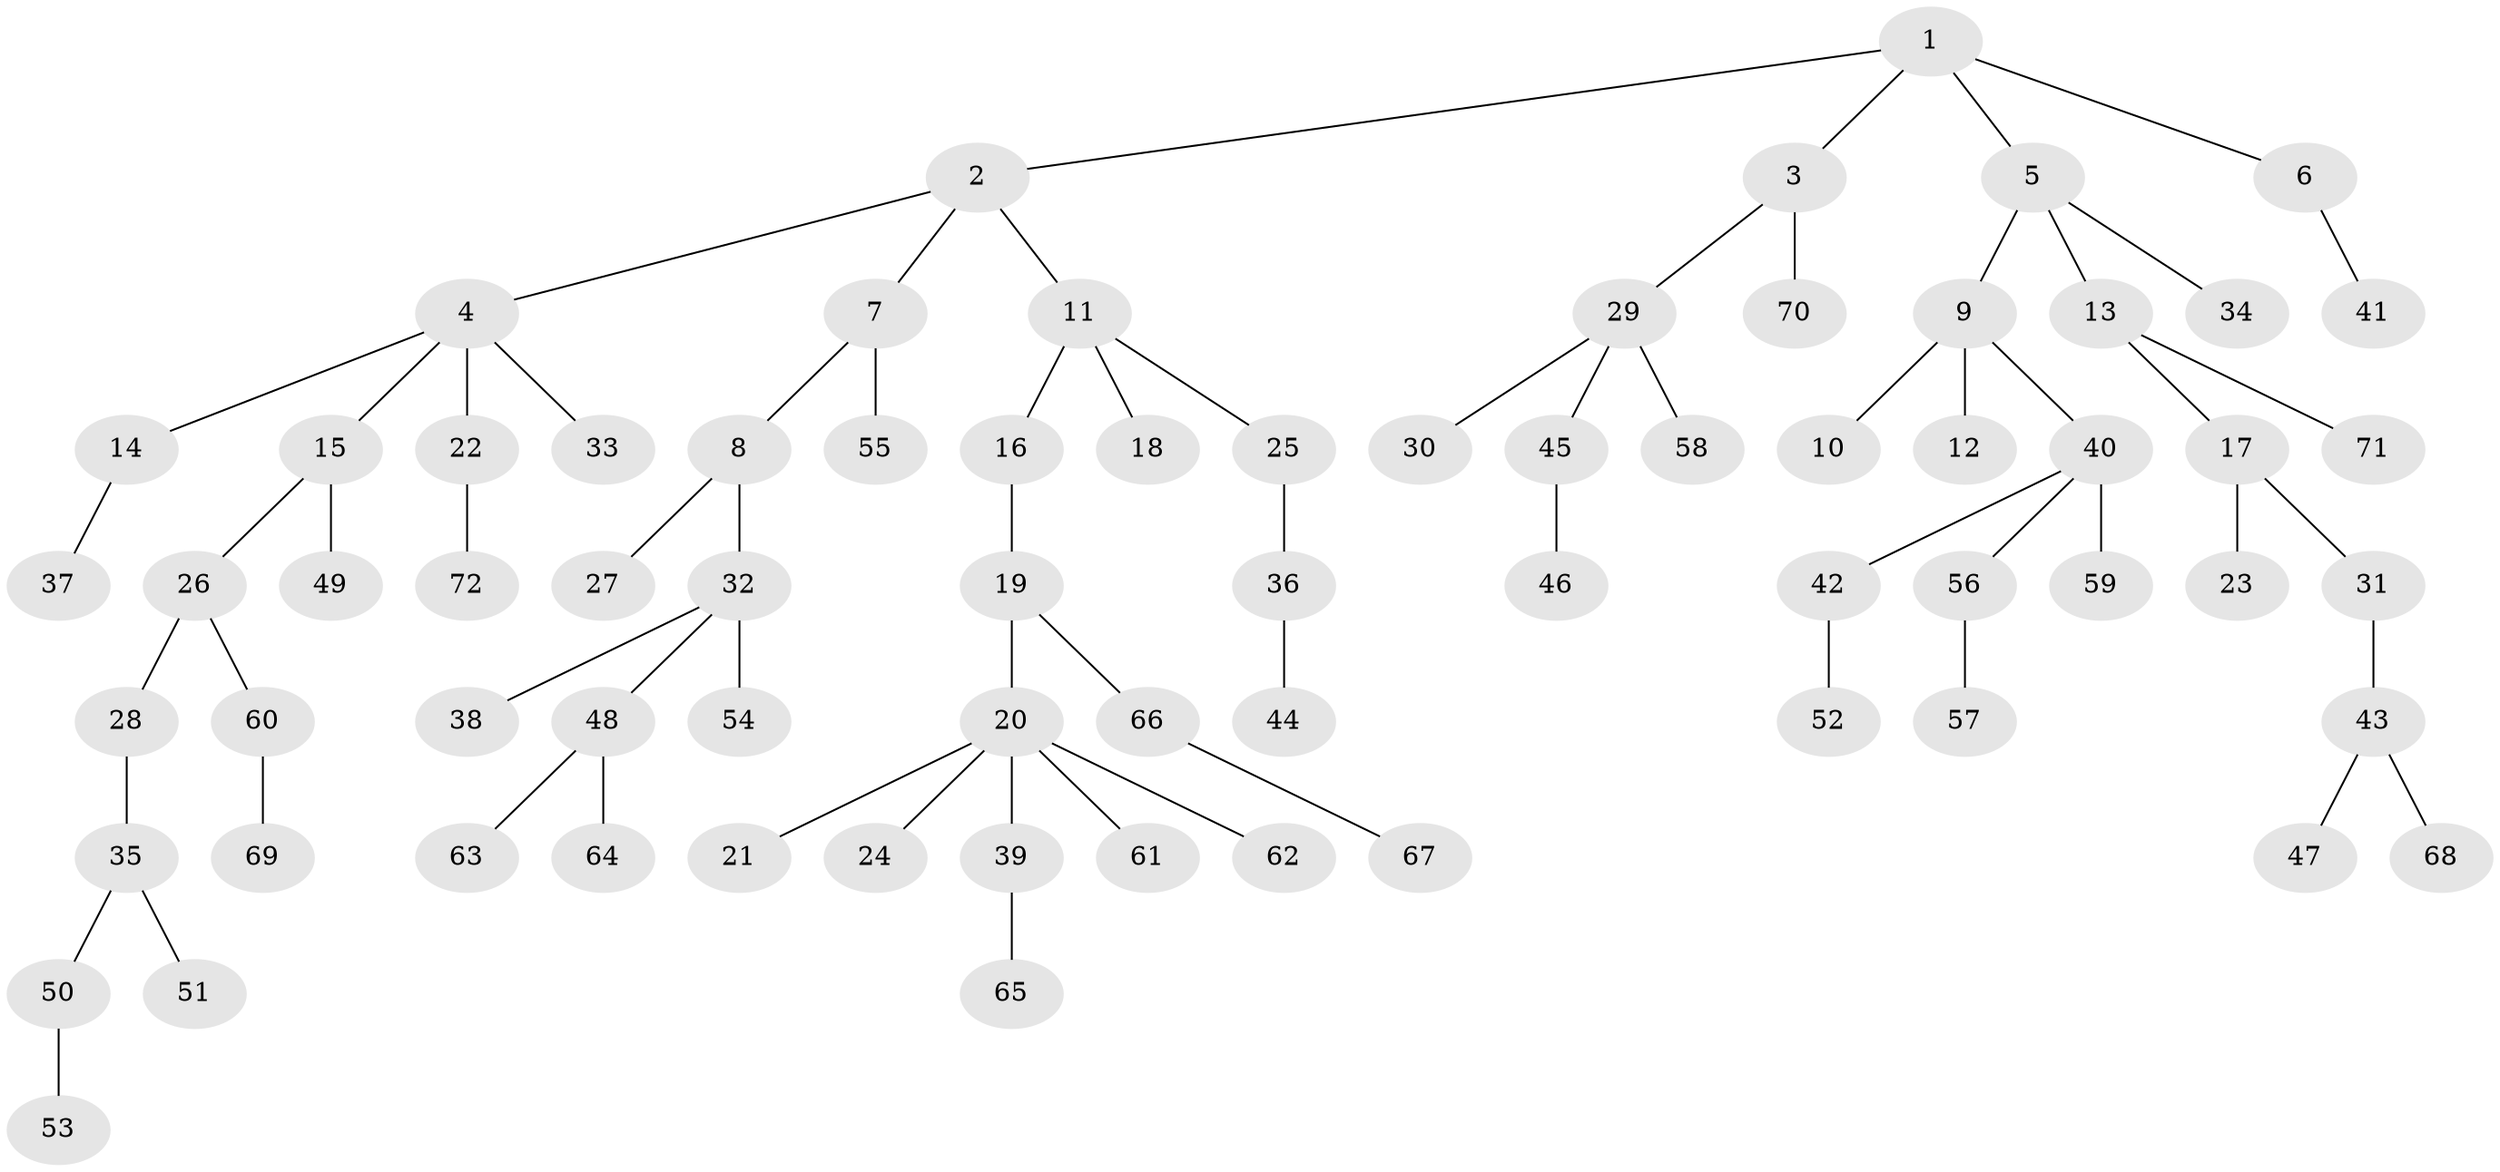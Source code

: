 // Generated by graph-tools (version 1.1) at 2025/02/03/09/25 03:02:19]
// undirected, 72 vertices, 71 edges
graph export_dot {
graph [start="1"]
  node [color=gray90,style=filled];
  1;
  2;
  3;
  4;
  5;
  6;
  7;
  8;
  9;
  10;
  11;
  12;
  13;
  14;
  15;
  16;
  17;
  18;
  19;
  20;
  21;
  22;
  23;
  24;
  25;
  26;
  27;
  28;
  29;
  30;
  31;
  32;
  33;
  34;
  35;
  36;
  37;
  38;
  39;
  40;
  41;
  42;
  43;
  44;
  45;
  46;
  47;
  48;
  49;
  50;
  51;
  52;
  53;
  54;
  55;
  56;
  57;
  58;
  59;
  60;
  61;
  62;
  63;
  64;
  65;
  66;
  67;
  68;
  69;
  70;
  71;
  72;
  1 -- 2;
  1 -- 3;
  1 -- 5;
  1 -- 6;
  2 -- 4;
  2 -- 7;
  2 -- 11;
  3 -- 29;
  3 -- 70;
  4 -- 14;
  4 -- 15;
  4 -- 22;
  4 -- 33;
  5 -- 9;
  5 -- 13;
  5 -- 34;
  6 -- 41;
  7 -- 8;
  7 -- 55;
  8 -- 27;
  8 -- 32;
  9 -- 10;
  9 -- 12;
  9 -- 40;
  11 -- 16;
  11 -- 18;
  11 -- 25;
  13 -- 17;
  13 -- 71;
  14 -- 37;
  15 -- 26;
  15 -- 49;
  16 -- 19;
  17 -- 23;
  17 -- 31;
  19 -- 20;
  19 -- 66;
  20 -- 21;
  20 -- 24;
  20 -- 39;
  20 -- 61;
  20 -- 62;
  22 -- 72;
  25 -- 36;
  26 -- 28;
  26 -- 60;
  28 -- 35;
  29 -- 30;
  29 -- 45;
  29 -- 58;
  31 -- 43;
  32 -- 38;
  32 -- 48;
  32 -- 54;
  35 -- 50;
  35 -- 51;
  36 -- 44;
  39 -- 65;
  40 -- 42;
  40 -- 56;
  40 -- 59;
  42 -- 52;
  43 -- 47;
  43 -- 68;
  45 -- 46;
  48 -- 63;
  48 -- 64;
  50 -- 53;
  56 -- 57;
  60 -- 69;
  66 -- 67;
}
